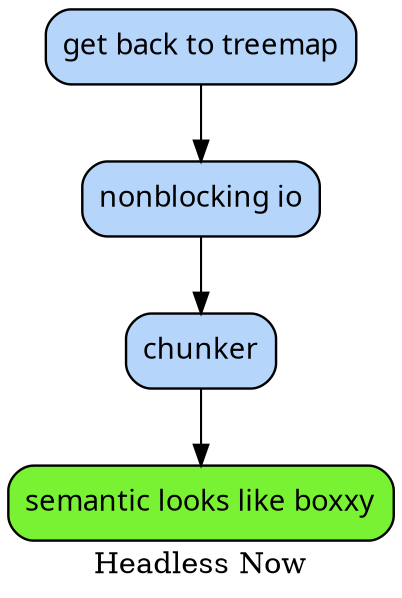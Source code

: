 # created by tan-man on 2013-01-27 02:54:50 UTC

digraph {

/*
  example stmt_list:
    foo -> bar
    biff -> baz

  example node_stmt:
    learn_c [label="learn C somehow"]
*/

label="Headless Now"

#                 blue : fillcolor="#b5d5fb"
#                 done : finished
#             finished : green
#                green : fillcolor="#79f233"

node [label="\N", style="filled", fillcolor="#b5d5fb", fontname="Futura", penwidth="1.1566", shape="Mrecord"]

chunker [label=chunker]
get [label="get back to treemap"]
nonblocking [label="nonblocking io"]
semantic [fillcolor="#79f233", label="semantic looks like boxxy"]
chunker -> semantic
get -> nonblocking
nonblocking -> chunker
}
